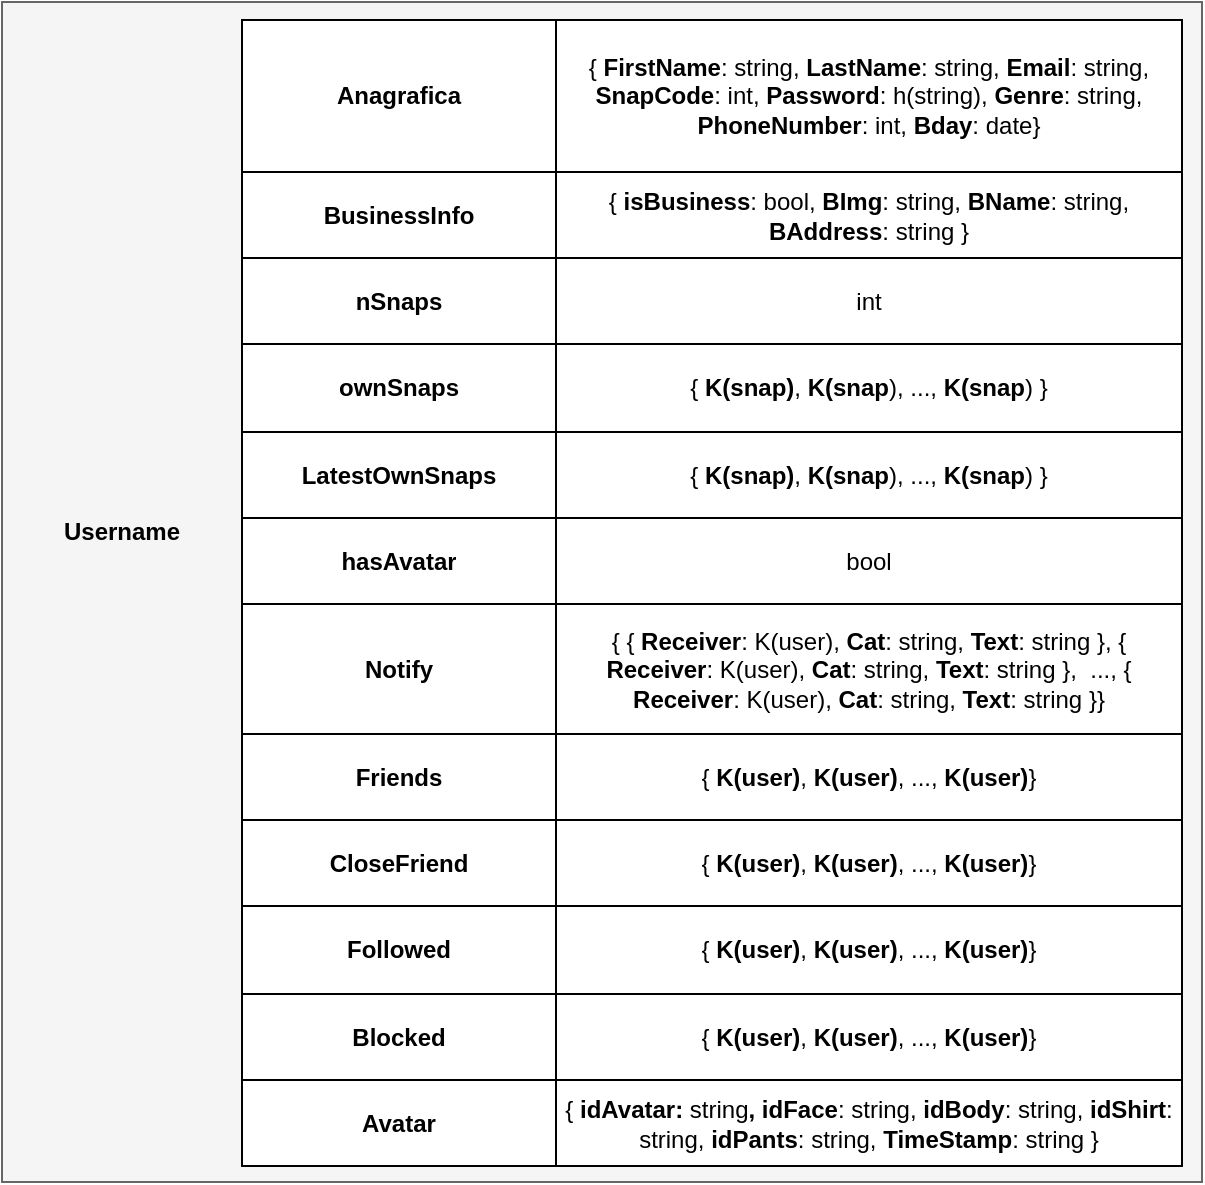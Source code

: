 <mxfile version="22.0.8" type="github">
  <diagram name="Page-1" id="lnG2zAfyn-MAA1SeDjfi">
    <mxGraphModel dx="1050" dy="480" grid="1" gridSize="10" guides="1" tooltips="1" connect="1" arrows="1" fold="1" page="1" pageScale="1" pageWidth="1169" pageHeight="827" math="0" shadow="0">
      <root>
        <mxCell id="0" />
        <mxCell id="1" parent="0" />
        <mxCell id="Hmr-0E7K-5ribQI1uCZg-1" value="" style="rounded=0;whiteSpace=wrap;html=1;fillColor=#f5f5f5;fontColor=#333333;strokeColor=#666666;" vertex="1" parent="1">
          <mxGeometry x="290" y="90" width="600" height="590" as="geometry" />
        </mxCell>
        <mxCell id="Hmr-0E7K-5ribQI1uCZg-2" value="&lt;font size=&quot;1&quot;&gt;&lt;b&gt;&lt;font style=&quot;font-size: 12px;&quot;&gt;Username&lt;/font&gt;&lt;/b&gt;&lt;/font&gt;" style="text;html=1;strokeColor=none;fillColor=none;align=center;verticalAlign=middle;whiteSpace=wrap;rounded=0;" vertex="1" parent="1">
          <mxGeometry x="320" y="340" width="60" height="30" as="geometry" />
        </mxCell>
        <mxCell id="Hmr-0E7K-5ribQI1uCZg-3" value="" style="shape=table;startSize=0;container=1;collapsible=0;childLayout=tableLayout;" vertex="1" parent="1">
          <mxGeometry x="410" y="99" width="470" height="573" as="geometry" />
        </mxCell>
        <mxCell id="Hmr-0E7K-5ribQI1uCZg-4" value="" style="shape=tableRow;horizontal=0;startSize=0;swimlaneHead=0;swimlaneBody=0;strokeColor=inherit;top=0;left=0;bottom=0;right=0;collapsible=0;dropTarget=0;fillColor=none;points=[[0,0.5],[1,0.5]];portConstraint=eastwest;" vertex="1" parent="Hmr-0E7K-5ribQI1uCZg-3">
          <mxGeometry width="470" height="76" as="geometry" />
        </mxCell>
        <mxCell id="Hmr-0E7K-5ribQI1uCZg-5" value="&lt;b&gt;Anagrafica&lt;/b&gt;" style="shape=partialRectangle;html=1;whiteSpace=wrap;connectable=0;strokeColor=inherit;overflow=hidden;fillColor=none;top=0;left=0;bottom=0;right=0;pointerEvents=1;" vertex="1" parent="Hmr-0E7K-5ribQI1uCZg-4">
          <mxGeometry width="157" height="76" as="geometry">
            <mxRectangle width="157" height="76" as="alternateBounds" />
          </mxGeometry>
        </mxCell>
        <mxCell id="Hmr-0E7K-5ribQI1uCZg-6" value="{ &lt;b&gt;FirstName&lt;/b&gt;: string, &lt;b&gt;LastName&lt;/b&gt;: string, &lt;b&gt;Email&lt;/b&gt;: string, &lt;b&gt;SnapCode&lt;/b&gt;: int, &lt;b&gt;Password&lt;/b&gt;: h(string), &lt;b&gt;Genre&lt;/b&gt;: string, &lt;b&gt;PhoneNumber&lt;/b&gt;: int, &lt;b&gt;Bday&lt;/b&gt;: date}" style="shape=partialRectangle;html=1;whiteSpace=wrap;connectable=0;strokeColor=inherit;overflow=hidden;fillColor=none;top=0;left=0;bottom=0;right=0;pointerEvents=1;" vertex="1" parent="Hmr-0E7K-5ribQI1uCZg-4">
          <mxGeometry x="157" width="313" height="76" as="geometry">
            <mxRectangle width="313" height="76" as="alternateBounds" />
          </mxGeometry>
        </mxCell>
        <mxCell id="Hmr-0E7K-5ribQI1uCZg-7" value="" style="shape=tableRow;horizontal=0;startSize=0;swimlaneHead=0;swimlaneBody=0;strokeColor=inherit;top=0;left=0;bottom=0;right=0;collapsible=0;dropTarget=0;fillColor=none;points=[[0,0.5],[1,0.5]];portConstraint=eastwest;" vertex="1" parent="Hmr-0E7K-5ribQI1uCZg-3">
          <mxGeometry y="76" width="470" height="43" as="geometry" />
        </mxCell>
        <mxCell id="Hmr-0E7K-5ribQI1uCZg-8" value="&lt;b&gt;BusinessInfo&lt;/b&gt;" style="shape=partialRectangle;html=1;whiteSpace=wrap;connectable=0;strokeColor=inherit;overflow=hidden;fillColor=none;top=0;left=0;bottom=0;right=0;pointerEvents=1;" vertex="1" parent="Hmr-0E7K-5ribQI1uCZg-7">
          <mxGeometry width="157" height="43" as="geometry">
            <mxRectangle width="157" height="43" as="alternateBounds" />
          </mxGeometry>
        </mxCell>
        <mxCell id="Hmr-0E7K-5ribQI1uCZg-9" value="{ &lt;b&gt;isBusiness&lt;/b&gt;: bool, &lt;b&gt;BImg&lt;/b&gt;: string, &lt;b&gt;BName&lt;/b&gt;: string, &lt;b&gt;BAddress&lt;/b&gt;: string }" style="shape=partialRectangle;html=1;whiteSpace=wrap;connectable=0;strokeColor=inherit;overflow=hidden;fillColor=none;top=0;left=0;bottom=0;right=0;pointerEvents=1;" vertex="1" parent="Hmr-0E7K-5ribQI1uCZg-7">
          <mxGeometry x="157" width="313" height="43" as="geometry">
            <mxRectangle width="313" height="43" as="alternateBounds" />
          </mxGeometry>
        </mxCell>
        <mxCell id="Hmr-0E7K-5ribQI1uCZg-10" value="" style="shape=tableRow;horizontal=0;startSize=0;swimlaneHead=0;swimlaneBody=0;strokeColor=inherit;top=0;left=0;bottom=0;right=0;collapsible=0;dropTarget=0;fillColor=none;points=[[0,0.5],[1,0.5]];portConstraint=eastwest;" vertex="1" parent="Hmr-0E7K-5ribQI1uCZg-3">
          <mxGeometry y="119" width="470" height="43" as="geometry" />
        </mxCell>
        <mxCell id="Hmr-0E7K-5ribQI1uCZg-11" value="&lt;b&gt;nSnaps&lt;/b&gt;" style="shape=partialRectangle;html=1;whiteSpace=wrap;connectable=0;strokeColor=inherit;overflow=hidden;fillColor=none;top=0;left=0;bottom=0;right=0;pointerEvents=1;" vertex="1" parent="Hmr-0E7K-5ribQI1uCZg-10">
          <mxGeometry width="157" height="43" as="geometry">
            <mxRectangle width="157" height="43" as="alternateBounds" />
          </mxGeometry>
        </mxCell>
        <mxCell id="Hmr-0E7K-5ribQI1uCZg-12" value="int" style="shape=partialRectangle;html=1;whiteSpace=wrap;connectable=0;strokeColor=inherit;overflow=hidden;fillColor=none;top=0;left=0;bottom=0;right=0;pointerEvents=1;" vertex="1" parent="Hmr-0E7K-5ribQI1uCZg-10">
          <mxGeometry x="157" width="313" height="43" as="geometry">
            <mxRectangle width="313" height="43" as="alternateBounds" />
          </mxGeometry>
        </mxCell>
        <mxCell id="Hmr-0E7K-5ribQI1uCZg-13" value="" style="shape=tableRow;horizontal=0;startSize=0;swimlaneHead=0;swimlaneBody=0;strokeColor=inherit;top=0;left=0;bottom=0;right=0;collapsible=0;dropTarget=0;fillColor=none;points=[[0,0.5],[1,0.5]];portConstraint=eastwest;" vertex="1" parent="Hmr-0E7K-5ribQI1uCZg-3">
          <mxGeometry y="162" width="470" height="44" as="geometry" />
        </mxCell>
        <mxCell id="Hmr-0E7K-5ribQI1uCZg-14" value="&lt;b&gt;ownSnaps&lt;/b&gt;" style="shape=partialRectangle;html=1;whiteSpace=wrap;connectable=0;strokeColor=inherit;overflow=hidden;fillColor=none;top=0;left=0;bottom=0;right=0;pointerEvents=1;" vertex="1" parent="Hmr-0E7K-5ribQI1uCZg-13">
          <mxGeometry width="157" height="44" as="geometry">
            <mxRectangle width="157" height="44" as="alternateBounds" />
          </mxGeometry>
        </mxCell>
        <mxCell id="Hmr-0E7K-5ribQI1uCZg-15" value="{&lt;b&gt; K(snap)&lt;/b&gt;, &lt;b&gt;K(snap&lt;/b&gt;), ..., &lt;b&gt;K(snap&lt;/b&gt;) }" style="shape=partialRectangle;html=1;whiteSpace=wrap;connectable=0;strokeColor=inherit;overflow=hidden;fillColor=none;top=0;left=0;bottom=0;right=0;pointerEvents=1;" vertex="1" parent="Hmr-0E7K-5ribQI1uCZg-13">
          <mxGeometry x="157" width="313" height="44" as="geometry">
            <mxRectangle width="313" height="44" as="alternateBounds" />
          </mxGeometry>
        </mxCell>
        <mxCell id="Hmr-0E7K-5ribQI1uCZg-16" value="" style="shape=tableRow;horizontal=0;startSize=0;swimlaneHead=0;swimlaneBody=0;strokeColor=inherit;top=0;left=0;bottom=0;right=0;collapsible=0;dropTarget=0;fillColor=none;points=[[0,0.5],[1,0.5]];portConstraint=eastwest;" vertex="1" parent="Hmr-0E7K-5ribQI1uCZg-3">
          <mxGeometry y="206" width="470" height="43" as="geometry" />
        </mxCell>
        <mxCell id="Hmr-0E7K-5ribQI1uCZg-17" value="&lt;b&gt;LatestOwnSnaps&lt;/b&gt;" style="shape=partialRectangle;html=1;whiteSpace=wrap;connectable=0;strokeColor=inherit;overflow=hidden;fillColor=none;top=0;left=0;bottom=0;right=0;pointerEvents=1;" vertex="1" parent="Hmr-0E7K-5ribQI1uCZg-16">
          <mxGeometry width="157" height="43" as="geometry">
            <mxRectangle width="157" height="43" as="alternateBounds" />
          </mxGeometry>
        </mxCell>
        <mxCell id="Hmr-0E7K-5ribQI1uCZg-18" value="{&lt;b&gt; K(snap)&lt;/b&gt;, &lt;b&gt;K(snap&lt;/b&gt;), ..., &lt;b&gt;K(snap&lt;/b&gt;) }" style="shape=partialRectangle;html=1;whiteSpace=wrap;connectable=0;strokeColor=inherit;overflow=hidden;fillColor=none;top=0;left=0;bottom=0;right=0;pointerEvents=1;" vertex="1" parent="Hmr-0E7K-5ribQI1uCZg-16">
          <mxGeometry x="157" width="313" height="43" as="geometry">
            <mxRectangle width="313" height="43" as="alternateBounds" />
          </mxGeometry>
        </mxCell>
        <mxCell id="Hmr-0E7K-5ribQI1uCZg-19" value="" style="shape=tableRow;horizontal=0;startSize=0;swimlaneHead=0;swimlaneBody=0;strokeColor=inherit;top=0;left=0;bottom=0;right=0;collapsible=0;dropTarget=0;fillColor=none;points=[[0,0.5],[1,0.5]];portConstraint=eastwest;" vertex="1" parent="Hmr-0E7K-5ribQI1uCZg-3">
          <mxGeometry y="249" width="470" height="43" as="geometry" />
        </mxCell>
        <mxCell id="Hmr-0E7K-5ribQI1uCZg-20" value="&lt;b&gt;hasAvatar&lt;/b&gt;" style="shape=partialRectangle;html=1;whiteSpace=wrap;connectable=0;strokeColor=inherit;overflow=hidden;fillColor=none;top=0;left=0;bottom=0;right=0;pointerEvents=1;" vertex="1" parent="Hmr-0E7K-5ribQI1uCZg-19">
          <mxGeometry width="157" height="43" as="geometry">
            <mxRectangle width="157" height="43" as="alternateBounds" />
          </mxGeometry>
        </mxCell>
        <mxCell id="Hmr-0E7K-5ribQI1uCZg-21" value="bool" style="shape=partialRectangle;html=1;whiteSpace=wrap;connectable=0;strokeColor=inherit;overflow=hidden;fillColor=none;top=0;left=0;bottom=0;right=0;pointerEvents=1;" vertex="1" parent="Hmr-0E7K-5ribQI1uCZg-19">
          <mxGeometry x="157" width="313" height="43" as="geometry">
            <mxRectangle width="313" height="43" as="alternateBounds" />
          </mxGeometry>
        </mxCell>
        <mxCell id="Hmr-0E7K-5ribQI1uCZg-22" value="" style="shape=tableRow;horizontal=0;startSize=0;swimlaneHead=0;swimlaneBody=0;strokeColor=inherit;top=0;left=0;bottom=0;right=0;collapsible=0;dropTarget=0;fillColor=none;points=[[0,0.5],[1,0.5]];portConstraint=eastwest;" vertex="1" parent="Hmr-0E7K-5ribQI1uCZg-3">
          <mxGeometry y="292" width="470" height="65" as="geometry" />
        </mxCell>
        <mxCell id="Hmr-0E7K-5ribQI1uCZg-23" value="&lt;b&gt;Notify&lt;/b&gt;" style="shape=partialRectangle;html=1;whiteSpace=wrap;connectable=0;strokeColor=inherit;overflow=hidden;fillColor=none;top=0;left=0;bottom=0;right=0;pointerEvents=1;" vertex="1" parent="Hmr-0E7K-5ribQI1uCZg-22">
          <mxGeometry width="157" height="65" as="geometry">
            <mxRectangle width="157" height="65" as="alternateBounds" />
          </mxGeometry>
        </mxCell>
        <mxCell id="Hmr-0E7K-5ribQI1uCZg-24" value="{ { &lt;b&gt;Receiver&lt;/b&gt;: K(user), &lt;b&gt;Cat&lt;/b&gt;: string, &lt;b&gt;Text&lt;/b&gt;: string },&amp;nbsp;{ &lt;b&gt;Receiver&lt;/b&gt;: K(user), &lt;b&gt;Cat&lt;/b&gt;: string, &lt;b&gt;Text&lt;/b&gt;: string },&amp;nbsp; ..., { &lt;b&gt;Receiver&lt;/b&gt;: K(user), &lt;b&gt;Cat&lt;/b&gt;: string, &lt;b&gt;Text&lt;/b&gt;: string }}" style="shape=partialRectangle;html=1;whiteSpace=wrap;connectable=0;strokeColor=inherit;overflow=hidden;fillColor=none;top=0;left=0;bottom=0;right=0;pointerEvents=1;" vertex="1" parent="Hmr-0E7K-5ribQI1uCZg-22">
          <mxGeometry x="157" width="313" height="65" as="geometry">
            <mxRectangle width="313" height="65" as="alternateBounds" />
          </mxGeometry>
        </mxCell>
        <mxCell id="Hmr-0E7K-5ribQI1uCZg-25" value="" style="shape=tableRow;horizontal=0;startSize=0;swimlaneHead=0;swimlaneBody=0;strokeColor=inherit;top=0;left=0;bottom=0;right=0;collapsible=0;dropTarget=0;fillColor=none;points=[[0,0.5],[1,0.5]];portConstraint=eastwest;" vertex="1" parent="Hmr-0E7K-5ribQI1uCZg-3">
          <mxGeometry y="357" width="470" height="43" as="geometry" />
        </mxCell>
        <mxCell id="Hmr-0E7K-5ribQI1uCZg-26" value="&lt;b&gt;Friends&lt;/b&gt;" style="shape=partialRectangle;html=1;whiteSpace=wrap;connectable=0;strokeColor=inherit;overflow=hidden;fillColor=none;top=0;left=0;bottom=0;right=0;pointerEvents=1;" vertex="1" parent="Hmr-0E7K-5ribQI1uCZg-25">
          <mxGeometry width="157" height="43" as="geometry">
            <mxRectangle width="157" height="43" as="alternateBounds" />
          </mxGeometry>
        </mxCell>
        <mxCell id="Hmr-0E7K-5ribQI1uCZg-27" value="{ &lt;b&gt;K(user)&lt;/b&gt;, &lt;b&gt;K(user)&lt;/b&gt;, ..., &lt;b&gt;K(user)&lt;/b&gt;}" style="shape=partialRectangle;html=1;whiteSpace=wrap;connectable=0;strokeColor=inherit;overflow=hidden;fillColor=none;top=0;left=0;bottom=0;right=0;pointerEvents=1;" vertex="1" parent="Hmr-0E7K-5ribQI1uCZg-25">
          <mxGeometry x="157" width="313" height="43" as="geometry">
            <mxRectangle width="313" height="43" as="alternateBounds" />
          </mxGeometry>
        </mxCell>
        <mxCell id="Hmr-0E7K-5ribQI1uCZg-28" value="" style="shape=tableRow;horizontal=0;startSize=0;swimlaneHead=0;swimlaneBody=0;strokeColor=inherit;top=0;left=0;bottom=0;right=0;collapsible=0;dropTarget=0;fillColor=none;points=[[0,0.5],[1,0.5]];portConstraint=eastwest;" vertex="1" parent="Hmr-0E7K-5ribQI1uCZg-3">
          <mxGeometry y="400" width="470" height="43" as="geometry" />
        </mxCell>
        <mxCell id="Hmr-0E7K-5ribQI1uCZg-29" value="&lt;b&gt;CloseFriend&lt;/b&gt;" style="shape=partialRectangle;html=1;whiteSpace=wrap;connectable=0;strokeColor=inherit;overflow=hidden;fillColor=none;top=0;left=0;bottom=0;right=0;pointerEvents=1;" vertex="1" parent="Hmr-0E7K-5ribQI1uCZg-28">
          <mxGeometry width="157" height="43" as="geometry">
            <mxRectangle width="157" height="43" as="alternateBounds" />
          </mxGeometry>
        </mxCell>
        <mxCell id="Hmr-0E7K-5ribQI1uCZg-30" value="{ &lt;b&gt;K(user)&lt;/b&gt;, &lt;b&gt;K(user)&lt;/b&gt;, ..., &lt;b&gt;K(user)&lt;/b&gt;}" style="shape=partialRectangle;html=1;whiteSpace=wrap;connectable=0;strokeColor=inherit;overflow=hidden;fillColor=none;top=0;left=0;bottom=0;right=0;pointerEvents=1;" vertex="1" parent="Hmr-0E7K-5ribQI1uCZg-28">
          <mxGeometry x="157" width="313" height="43" as="geometry">
            <mxRectangle width="313" height="43" as="alternateBounds" />
          </mxGeometry>
        </mxCell>
        <mxCell id="Hmr-0E7K-5ribQI1uCZg-31" value="" style="shape=tableRow;horizontal=0;startSize=0;swimlaneHead=0;swimlaneBody=0;strokeColor=inherit;top=0;left=0;bottom=0;right=0;collapsible=0;dropTarget=0;fillColor=none;points=[[0,0.5],[1,0.5]];portConstraint=eastwest;" vertex="1" parent="Hmr-0E7K-5ribQI1uCZg-3">
          <mxGeometry y="443" width="470" height="44" as="geometry" />
        </mxCell>
        <mxCell id="Hmr-0E7K-5ribQI1uCZg-32" value="&lt;b&gt;Followed&lt;/b&gt;" style="shape=partialRectangle;html=1;whiteSpace=wrap;connectable=0;strokeColor=inherit;overflow=hidden;fillColor=none;top=0;left=0;bottom=0;right=0;pointerEvents=1;" vertex="1" parent="Hmr-0E7K-5ribQI1uCZg-31">
          <mxGeometry width="157" height="44" as="geometry">
            <mxRectangle width="157" height="44" as="alternateBounds" />
          </mxGeometry>
        </mxCell>
        <mxCell id="Hmr-0E7K-5ribQI1uCZg-33" value="{ &lt;b&gt;K(user)&lt;/b&gt;, &lt;b&gt;K(user)&lt;/b&gt;, ..., &lt;b&gt;K(user)&lt;/b&gt;}" style="shape=partialRectangle;html=1;whiteSpace=wrap;connectable=0;strokeColor=inherit;overflow=hidden;fillColor=none;top=0;left=0;bottom=0;right=0;pointerEvents=1;" vertex="1" parent="Hmr-0E7K-5ribQI1uCZg-31">
          <mxGeometry x="157" width="313" height="44" as="geometry">
            <mxRectangle width="313" height="44" as="alternateBounds" />
          </mxGeometry>
        </mxCell>
        <mxCell id="Hmr-0E7K-5ribQI1uCZg-65" value="" style="shape=tableRow;horizontal=0;startSize=0;swimlaneHead=0;swimlaneBody=0;strokeColor=inherit;top=0;left=0;bottom=0;right=0;collapsible=0;dropTarget=0;fillColor=none;points=[[0,0.5],[1,0.5]];portConstraint=eastwest;" vertex="1" parent="Hmr-0E7K-5ribQI1uCZg-3">
          <mxGeometry y="487" width="470" height="43" as="geometry" />
        </mxCell>
        <mxCell id="Hmr-0E7K-5ribQI1uCZg-66" value="&lt;b&gt;Blocked&lt;/b&gt;" style="shape=partialRectangle;html=1;whiteSpace=wrap;connectable=0;strokeColor=inherit;overflow=hidden;fillColor=none;top=0;left=0;bottom=0;right=0;pointerEvents=1;" vertex="1" parent="Hmr-0E7K-5ribQI1uCZg-65">
          <mxGeometry width="157" height="43" as="geometry">
            <mxRectangle width="157" height="43" as="alternateBounds" />
          </mxGeometry>
        </mxCell>
        <mxCell id="Hmr-0E7K-5ribQI1uCZg-67" value="{ &lt;b&gt;K(user)&lt;/b&gt;, &lt;b&gt;K(user)&lt;/b&gt;, ..., &lt;b&gt;K(user)&lt;/b&gt;}" style="shape=partialRectangle;html=1;whiteSpace=wrap;connectable=0;strokeColor=inherit;overflow=hidden;fillColor=none;top=0;left=0;bottom=0;right=0;pointerEvents=1;" vertex="1" parent="Hmr-0E7K-5ribQI1uCZg-65">
          <mxGeometry x="157" width="313" height="43" as="geometry">
            <mxRectangle width="313" height="43" as="alternateBounds" />
          </mxGeometry>
        </mxCell>
        <mxCell id="Hmr-0E7K-5ribQI1uCZg-68" value="" style="shape=tableRow;horizontal=0;startSize=0;swimlaneHead=0;swimlaneBody=0;strokeColor=inherit;top=0;left=0;bottom=0;right=0;collapsible=0;dropTarget=0;fillColor=none;points=[[0,0.5],[1,0.5]];portConstraint=eastwest;" vertex="1" parent="Hmr-0E7K-5ribQI1uCZg-3">
          <mxGeometry y="530" width="470" height="43" as="geometry" />
        </mxCell>
        <mxCell id="Hmr-0E7K-5ribQI1uCZg-69" value="&lt;b&gt;Avatar&lt;/b&gt;" style="shape=partialRectangle;html=1;whiteSpace=wrap;connectable=0;strokeColor=inherit;overflow=hidden;fillColor=none;top=0;left=0;bottom=0;right=0;pointerEvents=1;" vertex="1" parent="Hmr-0E7K-5ribQI1uCZg-68">
          <mxGeometry width="157" height="43" as="geometry">
            <mxRectangle width="157" height="43" as="alternateBounds" />
          </mxGeometry>
        </mxCell>
        <mxCell id="Hmr-0E7K-5ribQI1uCZg-70" value="{&lt;b&gt; idAvatar: &lt;/b&gt;string&lt;b&gt;, idFace&lt;/b&gt;: string, &lt;b&gt;idBody&lt;/b&gt;: string, &lt;b&gt;idShirt&lt;/b&gt;: string, &lt;b&gt;idPants&lt;/b&gt;: string, &lt;b&gt;TimeStamp&lt;/b&gt;: string }" style="shape=partialRectangle;html=1;whiteSpace=wrap;connectable=0;strokeColor=inherit;overflow=hidden;fillColor=none;top=0;left=0;bottom=0;right=0;pointerEvents=1;" vertex="1" parent="Hmr-0E7K-5ribQI1uCZg-68">
          <mxGeometry x="157" width="313" height="43" as="geometry">
            <mxRectangle width="313" height="43" as="alternateBounds" />
          </mxGeometry>
        </mxCell>
      </root>
    </mxGraphModel>
  </diagram>
</mxfile>
